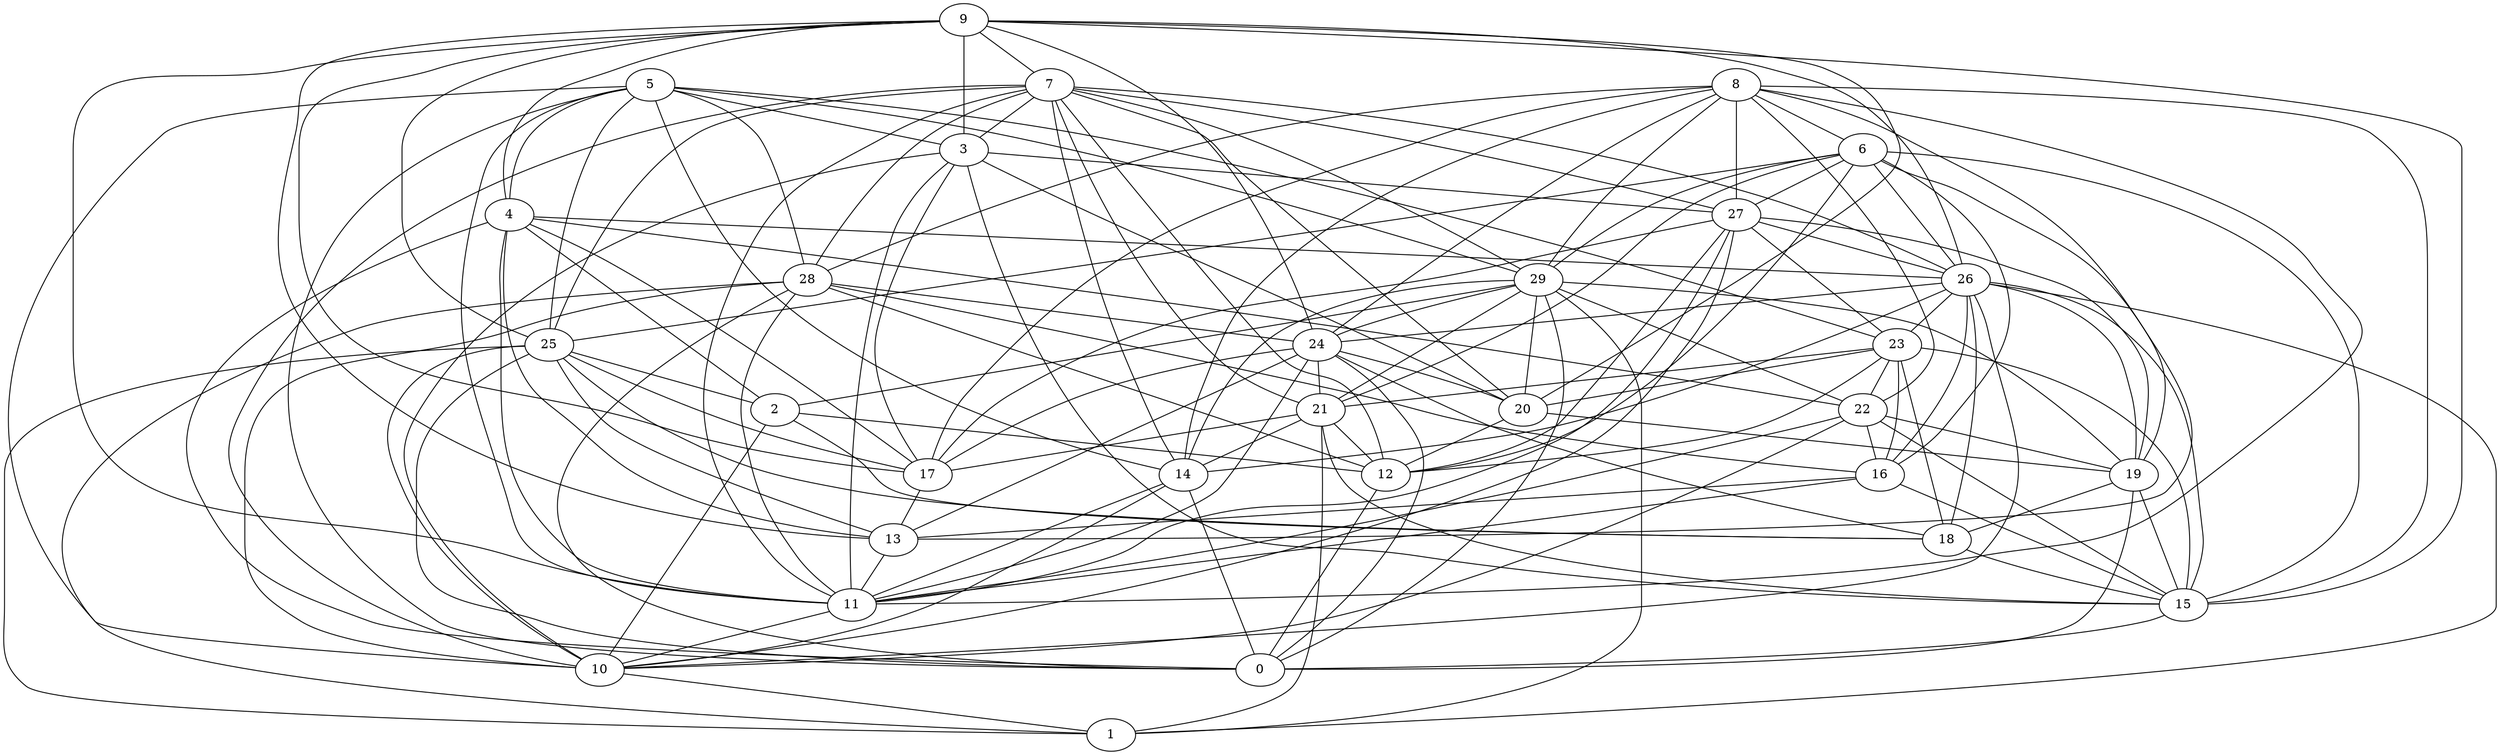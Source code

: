 digraph GG_graph {

subgraph G_graph {
edge [color = black]
"8" -> "19" [dir = none]
"8" -> "14" [dir = none]
"8" -> "11" [dir = none]
"22" -> "11" [dir = none]
"22" -> "15" [dir = none]
"22" -> "19" [dir = none]
"9" -> "24" [dir = none]
"9" -> "11" [dir = none]
"9" -> "26" [dir = none]
"9" -> "20" [dir = none]
"9" -> "15" [dir = none]
"9" -> "3" [dir = none]
"9" -> "25" [dir = none]
"9" -> "4" [dir = none]
"16" -> "11" [dir = none]
"16" -> "15" [dir = none]
"3" -> "15" [dir = none]
"3" -> "11" [dir = none]
"3" -> "27" [dir = none]
"3" -> "20" [dir = none]
"6" -> "13" [dir = none]
"6" -> "29" [dir = none]
"6" -> "26" [dir = none]
"6" -> "27" [dir = none]
"6" -> "21" [dir = none]
"26" -> "23" [dir = none]
"26" -> "14" [dir = none]
"26" -> "24" [dir = none]
"26" -> "10" [dir = none]
"26" -> "18" [dir = none]
"14" -> "11" [dir = none]
"28" -> "16" [dir = none]
"28" -> "12" [dir = none]
"28" -> "11" [dir = none]
"28" -> "24" [dir = none]
"28" -> "10" [dir = none]
"17" -> "13" [dir = none]
"15" -> "0" [dir = none]
"29" -> "1" [dir = none]
"29" -> "22" [dir = none]
"29" -> "0" [dir = none]
"29" -> "19" [dir = none]
"29" -> "21" [dir = none]
"29" -> "14" [dir = none]
"20" -> "19" [dir = none]
"20" -> "12" [dir = none]
"23" -> "21" [dir = none]
"23" -> "12" [dir = none]
"23" -> "20" [dir = none]
"23" -> "16" [dir = none]
"23" -> "18" [dir = none]
"21" -> "14" [dir = none]
"21" -> "15" [dir = none]
"21" -> "17" [dir = none]
"21" -> "1" [dir = none]
"18" -> "15" [dir = none]
"24" -> "21" [dir = none]
"24" -> "11" [dir = none]
"24" -> "17" [dir = none]
"24" -> "13" [dir = none]
"24" -> "20" [dir = none]
"4" -> "22" [dir = none]
"4" -> "13" [dir = none]
"4" -> "2" [dir = none]
"27" -> "10" [dir = none]
"27" -> "12" [dir = none]
"27" -> "11" [dir = none]
"27" -> "17" [dir = none]
"7" -> "26" [dir = none]
"7" -> "25" [dir = none]
"7" -> "28" [dir = none]
"7" -> "21" [dir = none]
"7" -> "10" [dir = none]
"7" -> "12" [dir = none]
"5" -> "0" [dir = none]
"5" -> "4" [dir = none]
"5" -> "25" [dir = none]
"5" -> "23" [dir = none]
"25" -> "18" [dir = none]
"25" -> "1" [dir = none]
"25" -> "17" [dir = none]
"25" -> "13" [dir = none]
"25" -> "10" [dir = none]
"2" -> "12" [dir = none]
"2" -> "10" [dir = none]
"2" -> "18" [dir = none]
"12" -> "0" [dir = none]
"9" -> "13" [dir = none]
"19" -> "0" [dir = none]
"5" -> "11" [dir = none]
"27" -> "23" [dir = none]
"22" -> "16" [dir = none]
"6" -> "16" [dir = none]
"25" -> "0" [dir = none]
"8" -> "28" [dir = none]
"6" -> "25" [dir = none]
"8" -> "22" [dir = none]
"8" -> "15" [dir = none]
"4" -> "11" [dir = none]
"19" -> "18" [dir = none]
"10" -> "1" [dir = none]
"29" -> "24" [dir = none]
"7" -> "27" [dir = none]
"21" -> "12" [dir = none]
"4" -> "26" [dir = none]
"6" -> "15" [dir = none]
"26" -> "15" [dir = none]
"7" -> "20" [dir = none]
"5" -> "29" [dir = none]
"5" -> "3" [dir = none]
"4" -> "0" [dir = none]
"29" -> "2" [dir = none]
"7" -> "29" [dir = none]
"5" -> "10" [dir = none]
"8" -> "24" [dir = none]
"13" -> "11" [dir = none]
"26" -> "19" [dir = none]
"28" -> "0" [dir = none]
"26" -> "16" [dir = none]
"23" -> "15" [dir = none]
"11" -> "10" [dir = none]
"29" -> "20" [dir = none]
"14" -> "0" [dir = none]
"5" -> "14" [dir = none]
"26" -> "1" [dir = none]
"7" -> "3" [dir = none]
"22" -> "10" [dir = none]
"24" -> "18" [dir = none]
"16" -> "13" [dir = none]
"28" -> "1" [dir = none]
"8" -> "29" [dir = none]
"14" -> "10" [dir = none]
"5" -> "28" [dir = none]
"3" -> "10" [dir = none]
"9" -> "7" [dir = none]
"19" -> "15" [dir = none]
"27" -> "26" [dir = none]
"23" -> "22" [dir = none]
"24" -> "0" [dir = none]
"8" -> "17" [dir = none]
"7" -> "14" [dir = none]
"6" -> "12" [dir = none]
"7" -> "11" [dir = none]
"3" -> "17" [dir = none]
"9" -> "17" [dir = none]
"8" -> "27" [dir = none]
"27" -> "19" [dir = none]
"8" -> "6" [dir = none]
"4" -> "17" [dir = none]
"25" -> "2" [dir = none]
}

}

